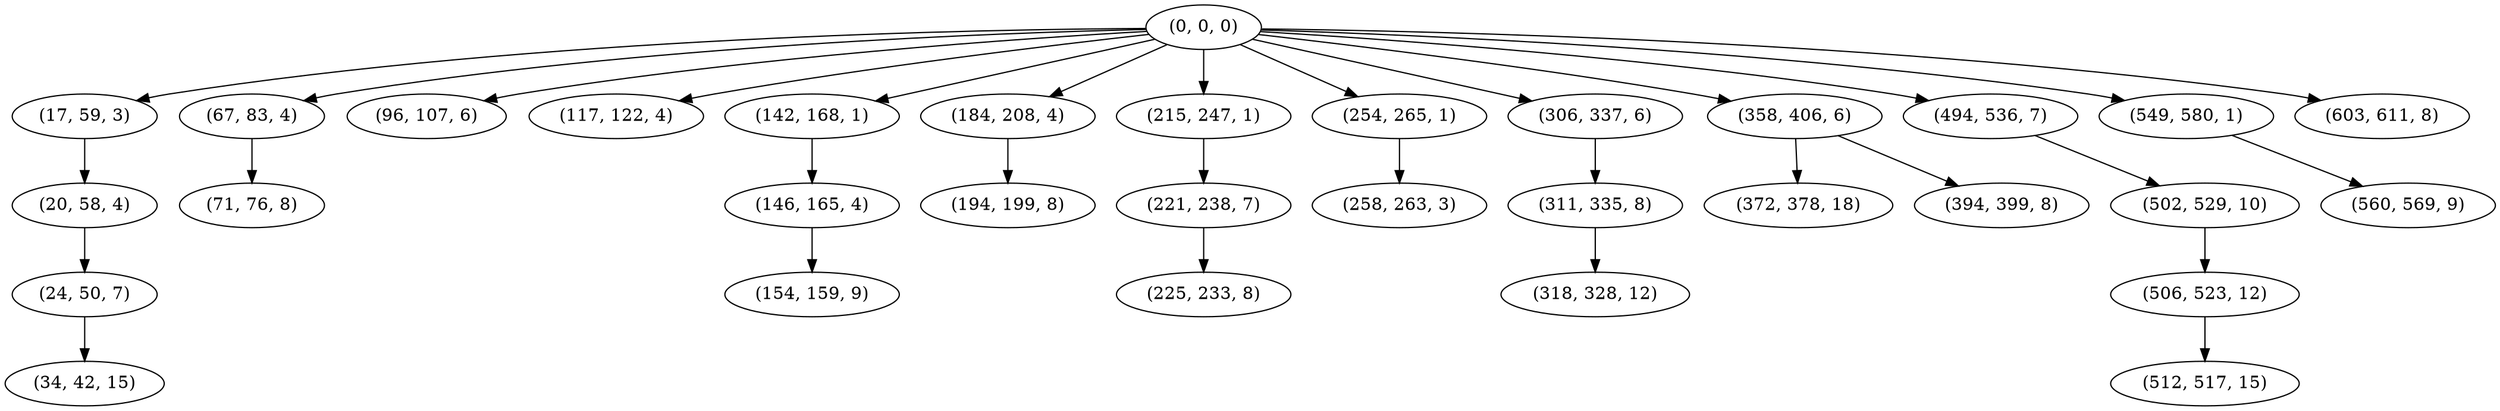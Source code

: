 digraph tree {
    "(0, 0, 0)";
    "(17, 59, 3)";
    "(20, 58, 4)";
    "(24, 50, 7)";
    "(34, 42, 15)";
    "(67, 83, 4)";
    "(71, 76, 8)";
    "(96, 107, 6)";
    "(117, 122, 4)";
    "(142, 168, 1)";
    "(146, 165, 4)";
    "(154, 159, 9)";
    "(184, 208, 4)";
    "(194, 199, 8)";
    "(215, 247, 1)";
    "(221, 238, 7)";
    "(225, 233, 8)";
    "(254, 265, 1)";
    "(258, 263, 3)";
    "(306, 337, 6)";
    "(311, 335, 8)";
    "(318, 328, 12)";
    "(358, 406, 6)";
    "(372, 378, 18)";
    "(394, 399, 8)";
    "(494, 536, 7)";
    "(502, 529, 10)";
    "(506, 523, 12)";
    "(512, 517, 15)";
    "(549, 580, 1)";
    "(560, 569, 9)";
    "(603, 611, 8)";
    "(0, 0, 0)" -> "(17, 59, 3)";
    "(0, 0, 0)" -> "(67, 83, 4)";
    "(0, 0, 0)" -> "(96, 107, 6)";
    "(0, 0, 0)" -> "(117, 122, 4)";
    "(0, 0, 0)" -> "(142, 168, 1)";
    "(0, 0, 0)" -> "(184, 208, 4)";
    "(0, 0, 0)" -> "(215, 247, 1)";
    "(0, 0, 0)" -> "(254, 265, 1)";
    "(0, 0, 0)" -> "(306, 337, 6)";
    "(0, 0, 0)" -> "(358, 406, 6)";
    "(0, 0, 0)" -> "(494, 536, 7)";
    "(0, 0, 0)" -> "(549, 580, 1)";
    "(0, 0, 0)" -> "(603, 611, 8)";
    "(17, 59, 3)" -> "(20, 58, 4)";
    "(20, 58, 4)" -> "(24, 50, 7)";
    "(24, 50, 7)" -> "(34, 42, 15)";
    "(67, 83, 4)" -> "(71, 76, 8)";
    "(142, 168, 1)" -> "(146, 165, 4)";
    "(146, 165, 4)" -> "(154, 159, 9)";
    "(184, 208, 4)" -> "(194, 199, 8)";
    "(215, 247, 1)" -> "(221, 238, 7)";
    "(221, 238, 7)" -> "(225, 233, 8)";
    "(254, 265, 1)" -> "(258, 263, 3)";
    "(306, 337, 6)" -> "(311, 335, 8)";
    "(311, 335, 8)" -> "(318, 328, 12)";
    "(358, 406, 6)" -> "(372, 378, 18)";
    "(358, 406, 6)" -> "(394, 399, 8)";
    "(494, 536, 7)" -> "(502, 529, 10)";
    "(502, 529, 10)" -> "(506, 523, 12)";
    "(506, 523, 12)" -> "(512, 517, 15)";
    "(549, 580, 1)" -> "(560, 569, 9)";
}
